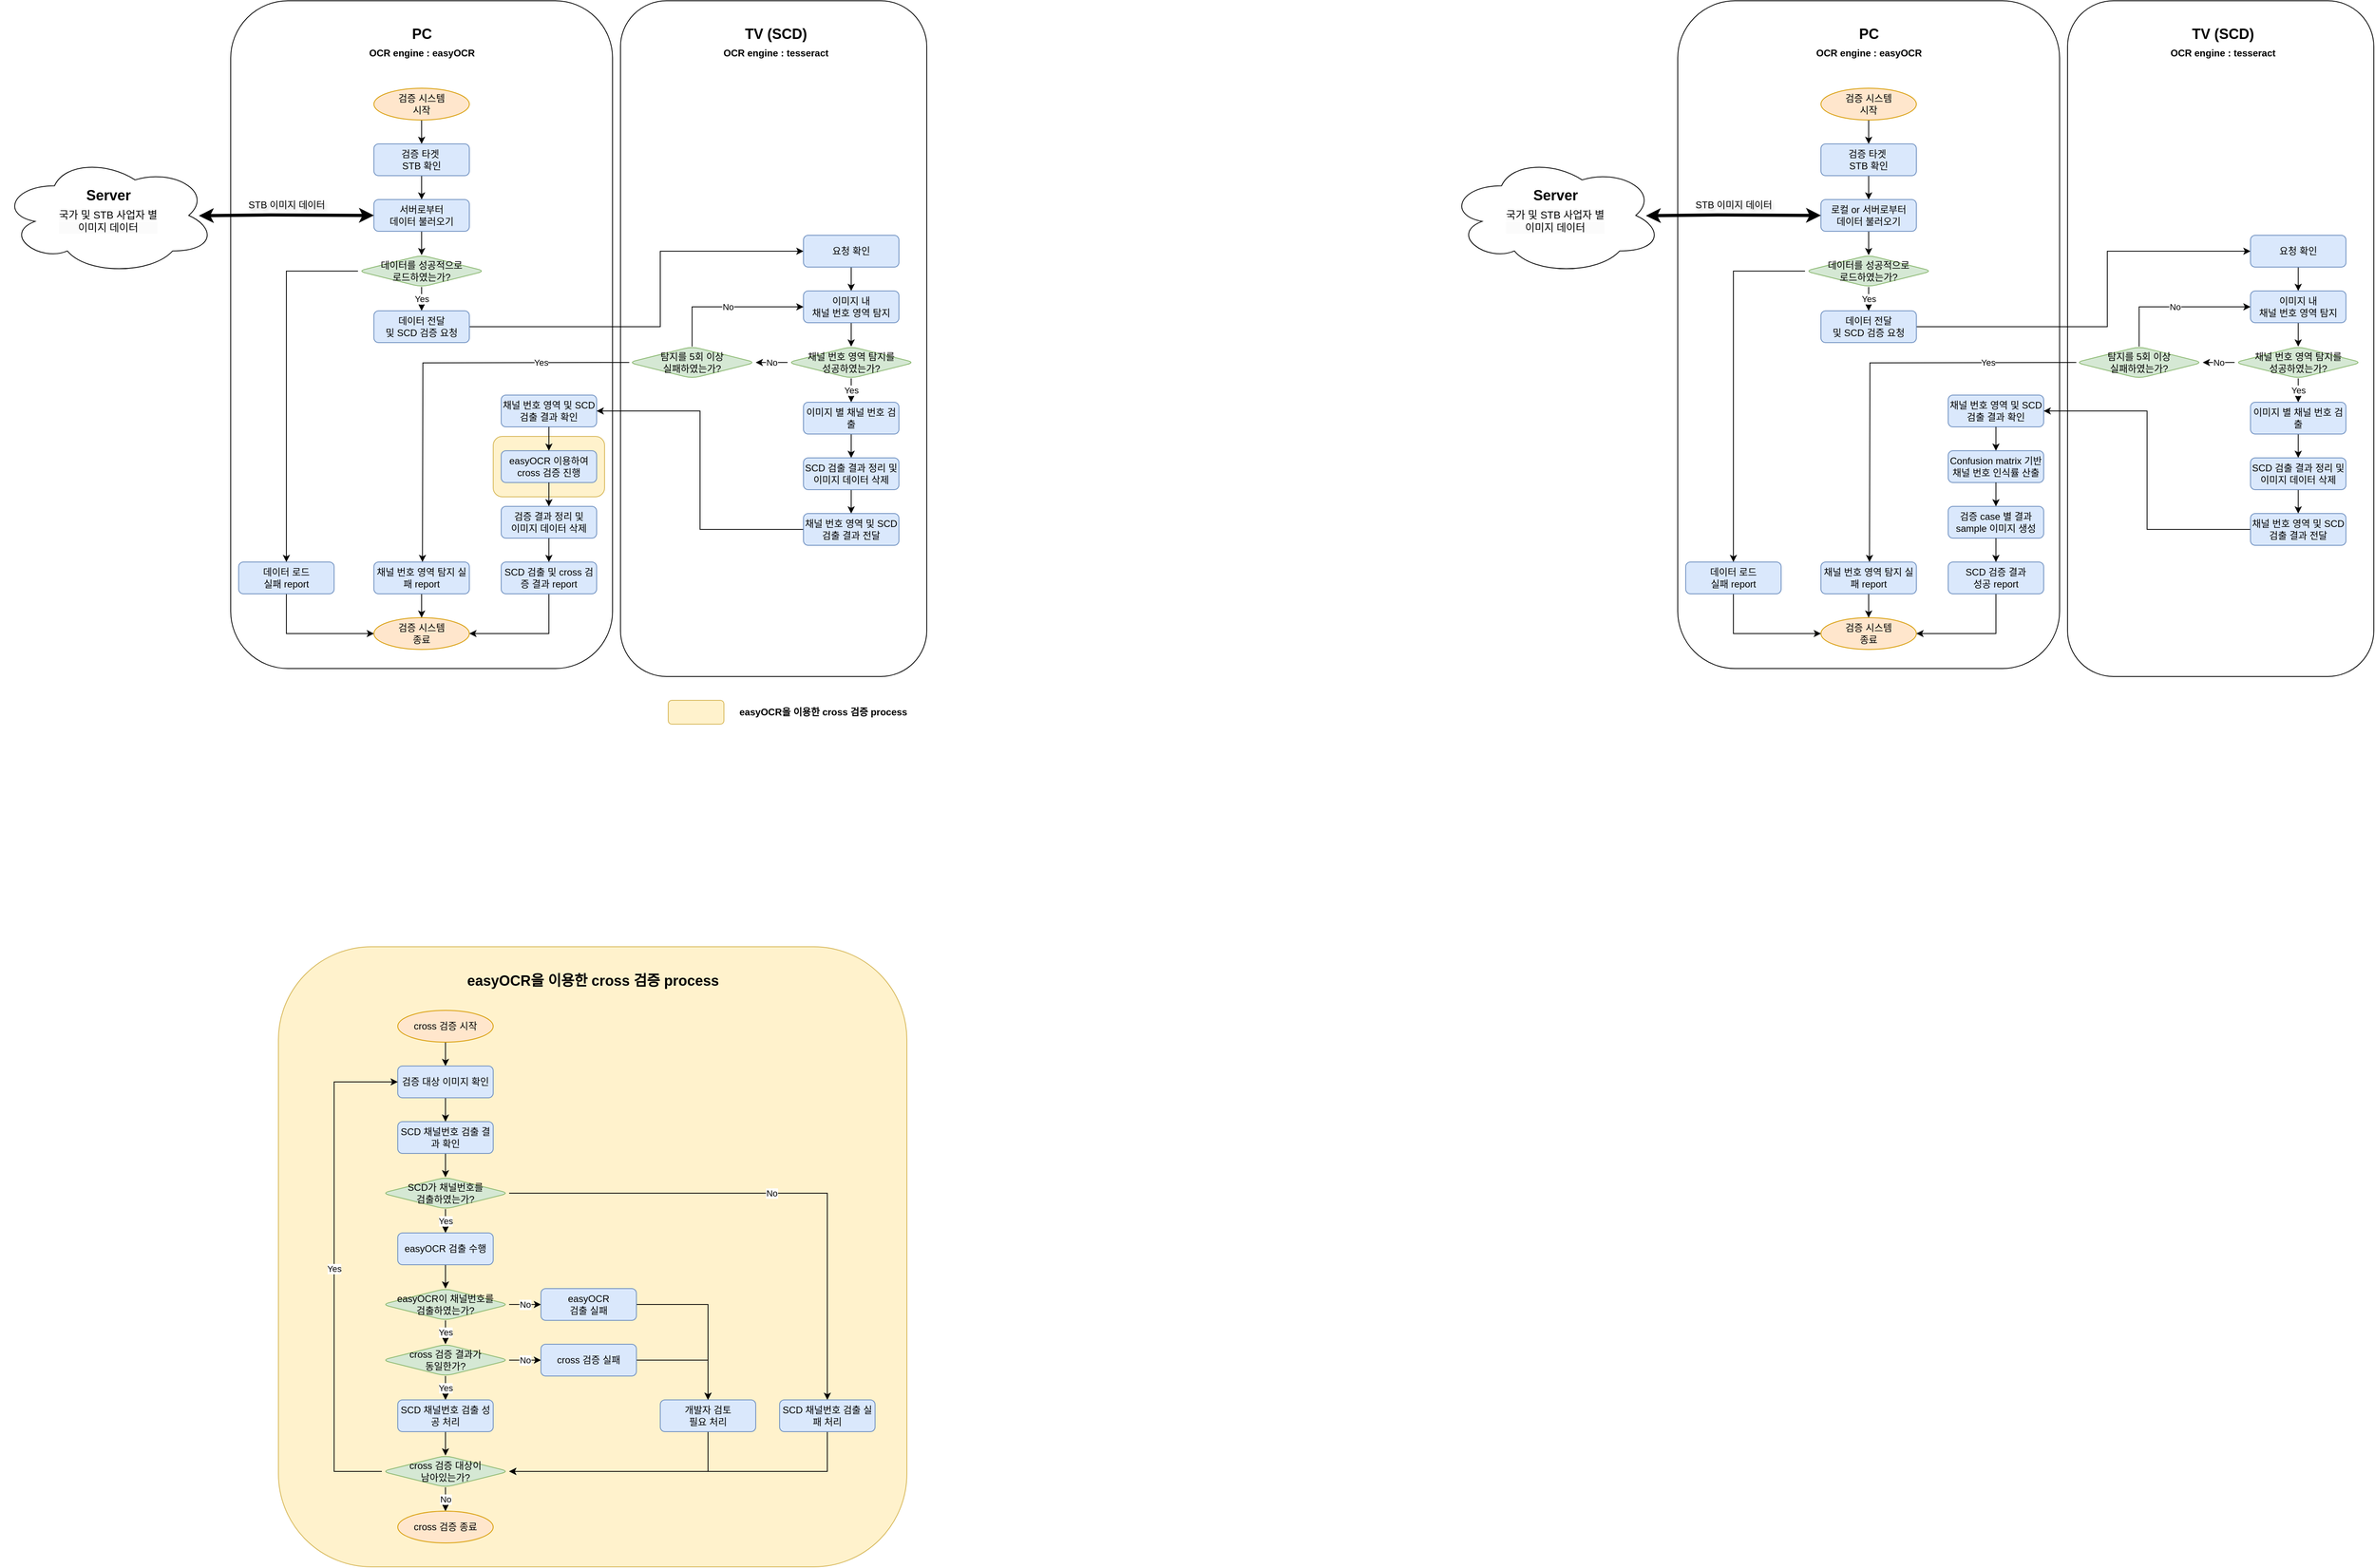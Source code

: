 <mxfile version="26.0.16">
  <diagram name="페이지-1" id="MKNNUns7rGQ7-kp-tXi3">
    <mxGraphModel dx="3270" dy="2131" grid="1" gridSize="10" guides="1" tooltips="1" connect="1" arrows="1" fold="1" page="1" pageScale="1" pageWidth="827" pageHeight="1169" math="0" shadow="0">
      <root>
        <mxCell id="0" />
        <mxCell id="1" parent="0" />
        <mxCell id="AOtO7T6UMFjzjY6C9dqb-53" value="" style="rounded=1;whiteSpace=wrap;html=1;fillColor=#fff2cc;strokeColor=#d6b656;" parent="1" vertex="1">
          <mxGeometry x="1270" y="1240" width="790" height="780" as="geometry" />
        </mxCell>
        <mxCell id="5cVBKe7JZOJeJDa9c_FY-5" value="" style="rounded=1;whiteSpace=wrap;html=1;" parent="1" vertex="1">
          <mxGeometry x="1700" y="50" width="385" height="850" as="geometry" />
        </mxCell>
        <mxCell id="5cVBKe7JZOJeJDa9c_FY-4" value="" style="rounded=1;whiteSpace=wrap;html=1;" parent="1" vertex="1">
          <mxGeometry x="1210" y="50" width="480" height="840" as="geometry" />
        </mxCell>
        <mxCell id="TarDjHIjxNcQHOsYSoX5-1" style="edgeStyle=orthogonalEdgeStyle;rounded=0;orthogonalLoop=1;jettySize=auto;html=1;exitX=0.5;exitY=1;exitDx=0;exitDy=0;entryX=0.5;entryY=0;entryDx=0;entryDy=0;" parent="1" source="TarDjHIjxNcQHOsYSoX5-2" target="TarDjHIjxNcQHOsYSoX5-4" edge="1">
          <mxGeometry relative="1" as="geometry" />
        </mxCell>
        <mxCell id="TarDjHIjxNcQHOsYSoX5-2" value="&lt;div&gt;검증 시스템&lt;/div&gt;&lt;div&gt;시작&lt;/div&gt;" style="ellipse;whiteSpace=wrap;html=1;fillColor=#ffe6cc;strokeColor=#d79b00;" parent="1" vertex="1">
          <mxGeometry x="1390" y="160" width="120" height="40" as="geometry" />
        </mxCell>
        <mxCell id="TarDjHIjxNcQHOsYSoX5-3" style="edgeStyle=orthogonalEdgeStyle;rounded=0;orthogonalLoop=1;jettySize=auto;html=1;exitX=0.5;exitY=1;exitDx=0;exitDy=0;entryX=0.5;entryY=0;entryDx=0;entryDy=0;" parent="1" source="TarDjHIjxNcQHOsYSoX5-4" target="TarDjHIjxNcQHOsYSoX5-6" edge="1">
          <mxGeometry relative="1" as="geometry" />
        </mxCell>
        <mxCell id="TarDjHIjxNcQHOsYSoX5-4" value="검증 타겟&amp;nbsp;&lt;div&gt;STB 확인&lt;/div&gt;" style="rounded=1;whiteSpace=wrap;html=1;fontSize=12;glass=0;strokeWidth=1;shadow=0;fillColor=#dae8fc;strokeColor=#6c8ebf;" parent="1" vertex="1">
          <mxGeometry x="1390" y="230" width="120" height="40" as="geometry" />
        </mxCell>
        <mxCell id="TarDjHIjxNcQHOsYSoX5-5" style="edgeStyle=orthogonalEdgeStyle;rounded=0;orthogonalLoop=1;jettySize=auto;html=1;exitX=0.5;exitY=1;exitDx=0;exitDy=0;entryX=0.5;entryY=0;entryDx=0;entryDy=0;" parent="1" source="TarDjHIjxNcQHOsYSoX5-6" target="TarDjHIjxNcQHOsYSoX5-9" edge="1">
          <mxGeometry relative="1" as="geometry" />
        </mxCell>
        <mxCell id="TarDjHIjxNcQHOsYSoX5-6" value="서버로부터&lt;div&gt;데이터 불러오기&lt;/div&gt;" style="rounded=1;whiteSpace=wrap;html=1;fontSize=12;glass=0;strokeWidth=1;shadow=0;fillColor=#dae8fc;strokeColor=#6c8ebf;" parent="1" vertex="1">
          <mxGeometry x="1390" y="300" width="120" height="40" as="geometry" />
        </mxCell>
        <mxCell id="TarDjHIjxNcQHOsYSoX5-8" value="Yes" style="edgeStyle=orthogonalEdgeStyle;rounded=0;orthogonalLoop=1;jettySize=auto;html=1;exitX=0.5;exitY=1;exitDx=0;exitDy=0;" parent="1" source="TarDjHIjxNcQHOsYSoX5-9" target="TarDjHIjxNcQHOsYSoX5-11" edge="1">
          <mxGeometry relative="1" as="geometry" />
        </mxCell>
        <mxCell id="5cVBKe7JZOJeJDa9c_FY-6" style="edgeStyle=orthogonalEdgeStyle;rounded=0;orthogonalLoop=1;jettySize=auto;html=1;exitX=0;exitY=0.5;exitDx=0;exitDy=0;entryX=0.5;entryY=0;entryDx=0;entryDy=0;" parent="1" source="TarDjHIjxNcQHOsYSoX5-9" target="TarDjHIjxNcQHOsYSoX5-22" edge="1">
          <mxGeometry relative="1" as="geometry" />
        </mxCell>
        <mxCell id="TarDjHIjxNcQHOsYSoX5-9" value="데이터를 성공적으로&lt;div&gt;로드하였는가?&lt;/div&gt;" style="rhombus;whiteSpace=wrap;html=1;rounded=1;fillColor=#d5e8d4;strokeColor=#82b366;" parent="1" vertex="1">
          <mxGeometry x="1370" y="370" width="160" height="40" as="geometry" />
        </mxCell>
        <mxCell id="TarDjHIjxNcQHOsYSoX5-10" style="edgeStyle=orthogonalEdgeStyle;rounded=0;orthogonalLoop=1;jettySize=auto;html=1;exitX=1;exitY=0.5;exitDx=0;exitDy=0;entryX=0;entryY=0.5;entryDx=0;entryDy=0;" parent="1" source="TarDjHIjxNcQHOsYSoX5-11" target="TarDjHIjxNcQHOsYSoX5-13" edge="1">
          <mxGeometry relative="1" as="geometry">
            <Array as="points">
              <mxPoint x="1750" y="460" />
              <mxPoint x="1750" y="365" />
            </Array>
          </mxGeometry>
        </mxCell>
        <mxCell id="TarDjHIjxNcQHOsYSoX5-11" value="&lt;div&gt;데이터 전달&lt;/div&gt;&lt;div&gt;및&amp;nbsp;&lt;span style=&quot;background-color: transparent; color: light-dark(rgb(0, 0, 0), rgb(255, 255, 255));&quot;&gt;SCD 검증 요청&lt;/span&gt;&lt;/div&gt;" style="rounded=1;whiteSpace=wrap;html=1;fontSize=12;glass=0;strokeWidth=1;shadow=0;fillColor=#dae8fc;strokeColor=#6c8ebf;" parent="1" vertex="1">
          <mxGeometry x="1390" y="440" width="120" height="40" as="geometry" />
        </mxCell>
        <mxCell id="TarDjHIjxNcQHOsYSoX5-12" style="edgeStyle=orthogonalEdgeStyle;rounded=0;orthogonalLoop=1;jettySize=auto;html=1;exitX=0.5;exitY=1;exitDx=0;exitDy=0;" parent="1" source="TarDjHIjxNcQHOsYSoX5-13" target="TarDjHIjxNcQHOsYSoX5-15" edge="1">
          <mxGeometry relative="1" as="geometry" />
        </mxCell>
        <mxCell id="TarDjHIjxNcQHOsYSoX5-13" value="요청 확인" style="rounded=1;whiteSpace=wrap;html=1;fontSize=12;glass=0;strokeWidth=1;shadow=0;fillColor=#dae8fc;strokeColor=#6c8ebf;" parent="1" vertex="1">
          <mxGeometry x="1930" y="345" width="120" height="40" as="geometry" />
        </mxCell>
        <mxCell id="TarDjHIjxNcQHOsYSoX5-14" style="edgeStyle=orthogonalEdgeStyle;rounded=0;orthogonalLoop=1;jettySize=auto;html=1;exitX=0.5;exitY=1;exitDx=0;exitDy=0;" parent="1" source="TarDjHIjxNcQHOsYSoX5-15" target="TarDjHIjxNcQHOsYSoX5-19" edge="1">
          <mxGeometry relative="1" as="geometry" />
        </mxCell>
        <mxCell id="TarDjHIjxNcQHOsYSoX5-15" value="&lt;div&gt;이미지 내&lt;/div&gt;채널 번호 영역 탐지" style="rounded=1;whiteSpace=wrap;html=1;fontSize=12;glass=0;strokeWidth=1;shadow=0;fillColor=#dae8fc;strokeColor=#6c8ebf;" parent="1" vertex="1">
          <mxGeometry x="1930" y="415" width="120" height="40" as="geometry" />
        </mxCell>
        <mxCell id="TarDjHIjxNcQHOsYSoX5-16" value="&lt;font style=&quot;color: rgb(0, 0, 0);&quot;&gt;STB 이미지 데이터&lt;/font&gt;" style="text;html=1;align=center;verticalAlign=middle;resizable=0;points=[];autosize=1;strokeColor=none;fillColor=none;textShadow=1;fontColor=#3333FF;" parent="1" vertex="1">
          <mxGeometry x="1215" y="292" width="130" height="30" as="geometry" />
        </mxCell>
        <mxCell id="TarDjHIjxNcQHOsYSoX5-17" value="Yes" style="edgeStyle=orthogonalEdgeStyle;rounded=0;orthogonalLoop=1;jettySize=auto;html=1;exitX=0.5;exitY=1;exitDx=0;exitDy=0;" parent="1" source="TarDjHIjxNcQHOsYSoX5-19" target="TarDjHIjxNcQHOsYSoX5-28" edge="1">
          <mxGeometry relative="1" as="geometry" />
        </mxCell>
        <mxCell id="TarDjHIjxNcQHOsYSoX5-18" value="No" style="edgeStyle=orthogonalEdgeStyle;rounded=0;orthogonalLoop=1;jettySize=auto;html=1;exitX=0;exitY=0.5;exitDx=0;exitDy=0;entryX=1;entryY=0.5;entryDx=0;entryDy=0;" parent="1" source="TarDjHIjxNcQHOsYSoX5-19" target="TarDjHIjxNcQHOsYSoX5-26" edge="1">
          <mxGeometry relative="1" as="geometry" />
        </mxCell>
        <mxCell id="TarDjHIjxNcQHOsYSoX5-19" value="채널 번호 영역 탐지를&lt;div&gt;성공하였는가?&lt;/div&gt;" style="rhombus;whiteSpace=wrap;html=1;rounded=1;fillColor=#d5e8d4;strokeColor=#82b366;" parent="1" vertex="1">
          <mxGeometry x="1910" y="485" width="160" height="40" as="geometry" />
        </mxCell>
        <mxCell id="TarDjHIjxNcQHOsYSoX5-20" value="&lt;div&gt;검증 시스템&lt;/div&gt;&lt;div&gt;종료&lt;/div&gt;" style="ellipse;whiteSpace=wrap;html=1;fillColor=#ffe6cc;strokeColor=#d79b00;" parent="1" vertex="1">
          <mxGeometry x="1390" y="826" width="120" height="40" as="geometry" />
        </mxCell>
        <mxCell id="TarDjHIjxNcQHOsYSoX5-21" style="edgeStyle=orthogonalEdgeStyle;rounded=0;orthogonalLoop=1;jettySize=auto;html=1;exitX=0.5;exitY=1;exitDx=0;exitDy=0;entryX=0;entryY=0.5;entryDx=0;entryDy=0;" parent="1" source="TarDjHIjxNcQHOsYSoX5-22" target="TarDjHIjxNcQHOsYSoX5-20" edge="1">
          <mxGeometry relative="1" as="geometry" />
        </mxCell>
        <mxCell id="TarDjHIjxNcQHOsYSoX5-22" value="데이터 로드&lt;div&gt;실패 report&lt;/div&gt;" style="rounded=1;whiteSpace=wrap;html=1;fontSize=12;glass=0;strokeWidth=1;shadow=0;fillColor=#dae8fc;strokeColor=#6c8ebf;" parent="1" vertex="1">
          <mxGeometry x="1220" y="756" width="120" height="40" as="geometry" />
        </mxCell>
        <mxCell id="TarDjHIjxNcQHOsYSoX5-24" value="TV (&lt;span style=&quot;background-color: transparent; color: light-dark(rgb(0, 0, 0), rgb(255, 255, 255));&quot;&gt;SCD)&lt;/span&gt;&lt;div&gt;&lt;div&gt;&lt;font style=&quot;font-size: 12px;&quot;&gt;OCR engine : tesseract&lt;/font&gt;&lt;/div&gt;&lt;/div&gt;" style="text;html=1;align=center;verticalAlign=middle;resizable=0;points=[];autosize=1;strokeColor=none;fillColor=none;fontSize=18;fontStyle=1" parent="1" vertex="1">
          <mxGeometry x="1820" y="73" width="150" height="60" as="geometry" />
        </mxCell>
        <mxCell id="TarDjHIjxNcQHOsYSoX5-25" value="Yes" style="edgeStyle=orthogonalEdgeStyle;rounded=0;orthogonalLoop=1;jettySize=auto;html=1;exitX=0;exitY=0.5;exitDx=0;exitDy=0;" parent="1" edge="1">
          <mxGeometry x="-0.565" relative="1" as="geometry">
            <mxPoint x="1711" y="505" as="sourcePoint" />
            <mxPoint x="1451.053" y="756.0" as="targetPoint" />
            <mxPoint as="offset" />
          </mxGeometry>
        </mxCell>
        <mxCell id="5cVBKe7JZOJeJDa9c_FY-1" value="No" style="edgeStyle=orthogonalEdgeStyle;rounded=0;orthogonalLoop=1;jettySize=auto;html=1;exitX=0.5;exitY=0;exitDx=0;exitDy=0;entryX=0;entryY=0.5;entryDx=0;entryDy=0;" parent="1" source="TarDjHIjxNcQHOsYSoX5-26" target="TarDjHIjxNcQHOsYSoX5-15" edge="1">
          <mxGeometry relative="1" as="geometry" />
        </mxCell>
        <mxCell id="TarDjHIjxNcQHOsYSoX5-26" value="탐지를 5회 이상&lt;div&gt;실패하였는가?&lt;/div&gt;" style="rhombus;whiteSpace=wrap;html=1;rounded=1;fillColor=#d5e8d4;strokeColor=#82b366;" parent="1" vertex="1">
          <mxGeometry x="1710" y="485" width="160" height="40" as="geometry" />
        </mxCell>
        <mxCell id="TarDjHIjxNcQHOsYSoX5-27" style="edgeStyle=orthogonalEdgeStyle;rounded=0;orthogonalLoop=1;jettySize=auto;html=1;exitX=0.5;exitY=1;exitDx=0;exitDy=0;entryX=0.5;entryY=0;entryDx=0;entryDy=0;" parent="1" source="TarDjHIjxNcQHOsYSoX5-28" target="TarDjHIjxNcQHOsYSoX5-32" edge="1">
          <mxGeometry relative="1" as="geometry" />
        </mxCell>
        <mxCell id="TarDjHIjxNcQHOsYSoX5-28" value="이미지 별 채널 번호 검출" style="rounded=1;whiteSpace=wrap;html=1;fontSize=12;glass=0;strokeWidth=1;shadow=0;fillColor=#dae8fc;strokeColor=#6c8ebf;" parent="1" vertex="1">
          <mxGeometry x="1930" y="555" width="120" height="40" as="geometry" />
        </mxCell>
        <mxCell id="TarDjHIjxNcQHOsYSoX5-29" style="edgeStyle=orthogonalEdgeStyle;rounded=0;orthogonalLoop=1;jettySize=auto;html=1;exitX=0.5;exitY=1;exitDx=0;exitDy=0;" parent="1" source="TarDjHIjxNcQHOsYSoX5-30" target="TarDjHIjxNcQHOsYSoX5-20" edge="1">
          <mxGeometry relative="1" as="geometry" />
        </mxCell>
        <mxCell id="TarDjHIjxNcQHOsYSoX5-30" value="채널 번호 영역 탐지 실패 report" style="rounded=1;whiteSpace=wrap;html=1;fontSize=12;glass=0;strokeWidth=1;shadow=0;fillColor=#dae8fc;strokeColor=#6c8ebf;" parent="1" vertex="1">
          <mxGeometry x="1390" y="756" width="120" height="40" as="geometry" />
        </mxCell>
        <mxCell id="TarDjHIjxNcQHOsYSoX5-31" style="edgeStyle=orthogonalEdgeStyle;rounded=0;orthogonalLoop=1;jettySize=auto;html=1;exitX=0.5;exitY=1;exitDx=0;exitDy=0;" parent="1" source="TarDjHIjxNcQHOsYSoX5-32" target="TarDjHIjxNcQHOsYSoX5-40" edge="1">
          <mxGeometry relative="1" as="geometry" />
        </mxCell>
        <mxCell id="TarDjHIjxNcQHOsYSoX5-32" value="SCD 검출 결과 정리 및 이미지 데이터 삭제" style="rounded=1;whiteSpace=wrap;html=1;fontSize=12;glass=0;strokeWidth=1;shadow=0;fillColor=#dae8fc;strokeColor=#6c8ebf;" parent="1" vertex="1">
          <mxGeometry x="1930" y="625" width="120" height="40" as="geometry" />
        </mxCell>
        <mxCell id="TarDjHIjxNcQHOsYSoX5-34" value="채널 번호 영역 및 SCD 검출 결과 확인" style="rounded=1;whiteSpace=wrap;html=1;fontSize=12;glass=0;strokeWidth=1;shadow=0;fillColor=#dae8fc;strokeColor=#6c8ebf;" parent="1" vertex="1">
          <mxGeometry x="1550" y="546" width="120" height="40" as="geometry" />
        </mxCell>
        <mxCell id="TarDjHIjxNcQHOsYSoX5-37" style="edgeStyle=orthogonalEdgeStyle;rounded=0;orthogonalLoop=1;jettySize=auto;html=1;exitX=0.5;exitY=1;exitDx=0;exitDy=0;entryX=1;entryY=0.5;entryDx=0;entryDy=0;" parent="1" source="TarDjHIjxNcQHOsYSoX5-38" target="TarDjHIjxNcQHOsYSoX5-20" edge="1">
          <mxGeometry relative="1" as="geometry" />
        </mxCell>
        <mxCell id="TarDjHIjxNcQHOsYSoX5-38" value="SCD 검출 및&amp;nbsp;&lt;span style=&quot;background-color: transparent; color: light-dark(rgb(0, 0, 0), rgb(255, 255, 255));&quot;&gt;cross 검증 결과 report&lt;/span&gt;" style="rounded=1;whiteSpace=wrap;html=1;fontSize=12;glass=0;strokeWidth=1;shadow=0;fillColor=#dae8fc;strokeColor=#6c8ebf;" parent="1" vertex="1">
          <mxGeometry x="1550" y="756" width="120" height="40" as="geometry" />
        </mxCell>
        <mxCell id="5cVBKe7JZOJeJDa9c_FY-7" style="edgeStyle=orthogonalEdgeStyle;rounded=0;orthogonalLoop=1;jettySize=auto;html=1;exitX=0;exitY=0.5;exitDx=0;exitDy=0;entryX=1;entryY=0.5;entryDx=0;entryDy=0;" parent="1" source="TarDjHIjxNcQHOsYSoX5-40" target="TarDjHIjxNcQHOsYSoX5-34" edge="1">
          <mxGeometry relative="1" as="geometry" />
        </mxCell>
        <mxCell id="TarDjHIjxNcQHOsYSoX5-40" value="채널 번호 영역 및 SCD 검출 결과 전달" style="rounded=1;whiteSpace=wrap;html=1;fontSize=12;glass=0;strokeWidth=1;shadow=0;fillColor=#dae8fc;strokeColor=#6c8ebf;" parent="1" vertex="1">
          <mxGeometry x="1930" y="695" width="120" height="40" as="geometry" />
        </mxCell>
        <mxCell id="TarDjHIjxNcQHOsYSoX5-43" value="PC&lt;div&gt;&lt;div&gt;&lt;font style=&quot;font-size: 12px;&quot;&gt;OCR engine : easyOCR&lt;/font&gt;&lt;/div&gt;&lt;/div&gt;" style="text;html=1;align=center;verticalAlign=middle;resizable=0;points=[];autosize=1;strokeColor=none;fillColor=none;fontSize=18;fontStyle=1" parent="1" vertex="1">
          <mxGeometry x="1375" y="73" width="150" height="60" as="geometry" />
        </mxCell>
        <mxCell id="5cVBKe7JZOJeJDa9c_FY-14" value="" style="endArrow=classic;startArrow=classic;html=1;rounded=0;fontStyle=1;fontSize=15;strokeWidth=4;entryX=0;entryY=0.5;entryDx=0;entryDy=0;" parent="1" target="TarDjHIjxNcQHOsYSoX5-6" edge="1">
          <mxGeometry width="50" height="50" relative="1" as="geometry">
            <mxPoint x="1170" y="320.38" as="sourcePoint" />
            <mxPoint x="1350" y="320.38" as="targetPoint" />
            <Array as="points">
              <mxPoint x="1260" y="319.38" />
            </Array>
          </mxGeometry>
        </mxCell>
        <mxCell id="AOtO7T6UMFjzjY6C9dqb-34" style="edgeStyle=orthogonalEdgeStyle;rounded=0;orthogonalLoop=1;jettySize=auto;html=1;exitX=0.5;exitY=1;exitDx=0;exitDy=0;entryX=0.5;entryY=0;entryDx=0;entryDy=0;" parent="1" source="AOtO7T6UMFjzjY6C9dqb-7" target="AOtO7T6UMFjzjY6C9dqb-8" edge="1">
          <mxGeometry relative="1" as="geometry" />
        </mxCell>
        <mxCell id="AOtO7T6UMFjzjY6C9dqb-7" value="SCD 채널번호 검출 결과 확인" style="rounded=1;whiteSpace=wrap;html=1;fontSize=12;glass=0;strokeWidth=1;shadow=0;fillColor=#dae8fc;strokeColor=#6c8ebf;" parent="1" vertex="1">
          <mxGeometry x="1420" y="1460" width="120" height="40" as="geometry" />
        </mxCell>
        <mxCell id="AOtO7T6UMFjzjY6C9dqb-12" value="Yes" style="edgeStyle=orthogonalEdgeStyle;rounded=0;orthogonalLoop=1;jettySize=auto;html=1;exitX=0.5;exitY=1;exitDx=0;exitDy=0;entryX=0.5;entryY=0;entryDx=0;entryDy=0;" parent="1" source="AOtO7T6UMFjzjY6C9dqb-8" target="AOtO7T6UMFjzjY6C9dqb-9" edge="1">
          <mxGeometry relative="1" as="geometry" />
        </mxCell>
        <mxCell id="AOtO7T6UMFjzjY6C9dqb-14" value="No" style="edgeStyle=orthogonalEdgeStyle;rounded=0;orthogonalLoop=1;jettySize=auto;html=1;exitX=1;exitY=0.5;exitDx=0;exitDy=0;entryX=0.5;entryY=0;entryDx=0;entryDy=0;" parent="1" source="AOtO7T6UMFjzjY6C9dqb-8" target="AOtO7T6UMFjzjY6C9dqb-41" edge="1">
          <mxGeometry relative="1" as="geometry">
            <mxPoint x="1600" y="1550" as="targetPoint" />
          </mxGeometry>
        </mxCell>
        <mxCell id="AOtO7T6UMFjzjY6C9dqb-8" value="SCD가 채널번호를&lt;div&gt;검출하였는가?&lt;/div&gt;" style="rhombus;whiteSpace=wrap;html=1;rounded=1;fillColor=#d5e8d4;strokeColor=#82b366;" parent="1" vertex="1">
          <mxGeometry x="1400" y="1530" width="160" height="40" as="geometry" />
        </mxCell>
        <mxCell id="AOtO7T6UMFjzjY6C9dqb-22" style="edgeStyle=orthogonalEdgeStyle;rounded=0;orthogonalLoop=1;jettySize=auto;html=1;exitX=0.5;exitY=1;exitDx=0;exitDy=0;" parent="1" source="AOtO7T6UMFjzjY6C9dqb-9" target="AOtO7T6UMFjzjY6C9dqb-10" edge="1">
          <mxGeometry relative="1" as="geometry" />
        </mxCell>
        <mxCell id="AOtO7T6UMFjzjY6C9dqb-9" value="&lt;div&gt;&lt;span style=&quot;background-color: transparent; color: light-dark(rgb(0, 0, 0), rgb(255, 255, 255));&quot;&gt;easyOCR 검출 수행&lt;/span&gt;&lt;/div&gt;" style="rounded=1;whiteSpace=wrap;html=1;fontSize=12;glass=0;strokeWidth=1;shadow=0;fillColor=#dae8fc;strokeColor=#6c8ebf;" parent="1" vertex="1">
          <mxGeometry x="1420" y="1600" width="120" height="40" as="geometry" />
        </mxCell>
        <mxCell id="AOtO7T6UMFjzjY6C9dqb-26" value="Yes" style="edgeStyle=orthogonalEdgeStyle;rounded=0;orthogonalLoop=1;jettySize=auto;html=1;exitX=0.5;exitY=1;exitDx=0;exitDy=0;entryX=0.5;entryY=0;entryDx=0;entryDy=0;" parent="1" source="AOtO7T6UMFjzjY6C9dqb-10" target="AOtO7T6UMFjzjY6C9dqb-23" edge="1">
          <mxGeometry relative="1" as="geometry" />
        </mxCell>
        <mxCell id="AOtO7T6UMFjzjY6C9dqb-44" value="No" style="edgeStyle=orthogonalEdgeStyle;rounded=0;orthogonalLoop=1;jettySize=auto;html=1;exitX=1;exitY=0.5;exitDx=0;exitDy=0;" parent="1" source="AOtO7T6UMFjzjY6C9dqb-10" target="AOtO7T6UMFjzjY6C9dqb-40" edge="1">
          <mxGeometry relative="1" as="geometry" />
        </mxCell>
        <mxCell id="AOtO7T6UMFjzjY6C9dqb-10" value="easyOCR이 채널번호를&lt;div&gt;검출하였는가?&lt;/div&gt;" style="rhombus;whiteSpace=wrap;html=1;rounded=1;fillColor=#d5e8d4;strokeColor=#82b366;" parent="1" vertex="1">
          <mxGeometry x="1400" y="1670" width="160" height="40" as="geometry" />
        </mxCell>
        <mxCell id="AOtO7T6UMFjzjY6C9dqb-32" style="edgeStyle=orthogonalEdgeStyle;rounded=0;orthogonalLoop=1;jettySize=auto;html=1;exitX=0.5;exitY=1;exitDx=0;exitDy=0;" parent="1" source="AOtO7T6UMFjzjY6C9dqb-16" target="AOtO7T6UMFjzjY6C9dqb-20" edge="1">
          <mxGeometry relative="1" as="geometry" />
        </mxCell>
        <mxCell id="AOtO7T6UMFjzjY6C9dqb-16" value="cross 검증 시작" style="ellipse;whiteSpace=wrap;html=1;fillColor=#ffe6cc;strokeColor=#d79b00;" parent="1" vertex="1">
          <mxGeometry x="1420" y="1320" width="120" height="40" as="geometry" />
        </mxCell>
        <mxCell id="AOtO7T6UMFjzjY6C9dqb-33" style="edgeStyle=orthogonalEdgeStyle;rounded=0;orthogonalLoop=1;jettySize=auto;html=1;exitX=0.5;exitY=1;exitDx=0;exitDy=0;" parent="1" source="AOtO7T6UMFjzjY6C9dqb-20" target="AOtO7T6UMFjzjY6C9dqb-7" edge="1">
          <mxGeometry relative="1" as="geometry" />
        </mxCell>
        <mxCell id="AOtO7T6UMFjzjY6C9dqb-20" value="검증 대상 이미지 확인" style="rounded=1;whiteSpace=wrap;html=1;fontSize=12;glass=0;strokeWidth=1;shadow=0;fillColor=#dae8fc;strokeColor=#6c8ebf;" parent="1" vertex="1">
          <mxGeometry x="1420" y="1390" width="120" height="40" as="geometry" />
        </mxCell>
        <mxCell id="AOtO7T6UMFjzjY6C9dqb-27" value="Yes" style="edgeStyle=orthogonalEdgeStyle;rounded=0;orthogonalLoop=1;jettySize=auto;html=1;exitX=0.5;exitY=1;exitDx=0;exitDy=0;entryX=0.5;entryY=0;entryDx=0;entryDy=0;" parent="1" source="AOtO7T6UMFjzjY6C9dqb-23" target="AOtO7T6UMFjzjY6C9dqb-24" edge="1">
          <mxGeometry relative="1" as="geometry" />
        </mxCell>
        <mxCell id="AOtO7T6UMFjzjY6C9dqb-45" value="No" style="edgeStyle=orthogonalEdgeStyle;rounded=0;orthogonalLoop=1;jettySize=auto;html=1;exitX=1;exitY=0.5;exitDx=0;exitDy=0;" parent="1" source="AOtO7T6UMFjzjY6C9dqb-23" target="AOtO7T6UMFjzjY6C9dqb-42" edge="1">
          <mxGeometry relative="1" as="geometry" />
        </mxCell>
        <mxCell id="AOtO7T6UMFjzjY6C9dqb-23" value="cross 검증 결과가&lt;div&gt;동일한가?&lt;/div&gt;" style="rhombus;whiteSpace=wrap;html=1;rounded=1;fillColor=#d5e8d4;strokeColor=#82b366;" parent="1" vertex="1">
          <mxGeometry x="1400" y="1740" width="160" height="40" as="geometry" />
        </mxCell>
        <mxCell id="AOtO7T6UMFjzjY6C9dqb-28" style="edgeStyle=orthogonalEdgeStyle;rounded=0;orthogonalLoop=1;jettySize=auto;html=1;exitX=0.5;exitY=1;exitDx=0;exitDy=0;entryX=0.5;entryY=0;entryDx=0;entryDy=0;" parent="1" source="AOtO7T6UMFjzjY6C9dqb-24" target="AOtO7T6UMFjzjY6C9dqb-25" edge="1">
          <mxGeometry relative="1" as="geometry" />
        </mxCell>
        <mxCell id="AOtO7T6UMFjzjY6C9dqb-24" value="SCD 채널번호 검출 성공 처리" style="rounded=1;whiteSpace=wrap;html=1;fontSize=12;glass=0;strokeWidth=1;shadow=0;fillColor=#dae8fc;strokeColor=#6c8ebf;" parent="1" vertex="1">
          <mxGeometry x="1420" y="1810" width="120" height="40" as="geometry" />
        </mxCell>
        <mxCell id="AOtO7T6UMFjzjY6C9dqb-36" value="No" style="edgeStyle=orthogonalEdgeStyle;rounded=0;orthogonalLoop=1;jettySize=auto;html=1;exitX=0.5;exitY=1;exitDx=0;exitDy=0;entryX=0.5;entryY=0;entryDx=0;entryDy=0;" parent="1" source="AOtO7T6UMFjzjY6C9dqb-25" target="AOtO7T6UMFjzjY6C9dqb-35" edge="1">
          <mxGeometry relative="1" as="geometry" />
        </mxCell>
        <mxCell id="AOtO7T6UMFjzjY6C9dqb-38" value="Yes" style="edgeStyle=orthogonalEdgeStyle;rounded=0;orthogonalLoop=1;jettySize=auto;html=1;exitX=0;exitY=0.5;exitDx=0;exitDy=0;entryX=0;entryY=0.5;entryDx=0;entryDy=0;" parent="1" source="AOtO7T6UMFjzjY6C9dqb-25" target="AOtO7T6UMFjzjY6C9dqb-20" edge="1">
          <mxGeometry relative="1" as="geometry">
            <mxPoint x="1330" y="1500" as="targetPoint" />
            <Array as="points">
              <mxPoint x="1340" y="1900" />
              <mxPoint x="1340" y="1410" />
            </Array>
          </mxGeometry>
        </mxCell>
        <mxCell id="AOtO7T6UMFjzjY6C9dqb-25" value="cross 검증 대상이&lt;div&gt;남아있는가?&lt;/div&gt;" style="rhombus;whiteSpace=wrap;html=1;rounded=1;fillColor=#d5e8d4;strokeColor=#82b366;" parent="1" vertex="1">
          <mxGeometry x="1400" y="1880" width="160" height="40" as="geometry" />
        </mxCell>
        <mxCell id="AOtO7T6UMFjzjY6C9dqb-35" value="cross 검증 종료" style="ellipse;whiteSpace=wrap;html=1;fillColor=#ffe6cc;strokeColor=#d79b00;" parent="1" vertex="1">
          <mxGeometry x="1420" y="1950" width="120" height="40" as="geometry" />
        </mxCell>
        <mxCell id="AOtO7T6UMFjzjY6C9dqb-47" style="edgeStyle=orthogonalEdgeStyle;rounded=0;orthogonalLoop=1;jettySize=auto;html=1;exitX=1;exitY=0.5;exitDx=0;exitDy=0;" parent="1" source="AOtO7T6UMFjzjY6C9dqb-40" target="AOtO7T6UMFjzjY6C9dqb-46" edge="1">
          <mxGeometry relative="1" as="geometry" />
        </mxCell>
        <mxCell id="AOtO7T6UMFjzjY6C9dqb-40" value="easyOCR&lt;div&gt;검출&amp;nbsp;&lt;span style=&quot;background-color: transparent; color: light-dark(rgb(0, 0, 0), rgb(255, 255, 255));&quot;&gt;실패&lt;/span&gt;&lt;/div&gt;" style="rounded=1;whiteSpace=wrap;html=1;fontSize=12;glass=0;strokeWidth=1;shadow=0;fillColor=#dae8fc;strokeColor=#6c8ebf;" parent="1" vertex="1">
          <mxGeometry x="1600" y="1670" width="120" height="40" as="geometry" />
        </mxCell>
        <mxCell id="AOtO7T6UMFjzjY6C9dqb-43" style="edgeStyle=orthogonalEdgeStyle;rounded=0;orthogonalLoop=1;jettySize=auto;html=1;exitX=0.5;exitY=1;exitDx=0;exitDy=0;entryX=1;entryY=0.5;entryDx=0;entryDy=0;" parent="1" source="AOtO7T6UMFjzjY6C9dqb-41" target="AOtO7T6UMFjzjY6C9dqb-25" edge="1">
          <mxGeometry relative="1" as="geometry" />
        </mxCell>
        <mxCell id="AOtO7T6UMFjzjY6C9dqb-41" value="SCD 채널번호 검출 실패 처리" style="rounded=1;whiteSpace=wrap;html=1;fontSize=12;glass=0;strokeWidth=1;shadow=0;fillColor=#dae8fc;strokeColor=#6c8ebf;" parent="1" vertex="1">
          <mxGeometry x="1900" y="1810" width="120" height="40" as="geometry" />
        </mxCell>
        <mxCell id="AOtO7T6UMFjzjY6C9dqb-48" style="edgeStyle=orthogonalEdgeStyle;rounded=0;orthogonalLoop=1;jettySize=auto;html=1;exitX=1;exitY=0.5;exitDx=0;exitDy=0;entryX=0.5;entryY=0;entryDx=0;entryDy=0;" parent="1" source="AOtO7T6UMFjzjY6C9dqb-42" target="AOtO7T6UMFjzjY6C9dqb-46" edge="1">
          <mxGeometry relative="1" as="geometry" />
        </mxCell>
        <mxCell id="AOtO7T6UMFjzjY6C9dqb-42" value="cross 검증&amp;nbsp;&lt;span style=&quot;background-color: transparent; color: light-dark(rgb(0, 0, 0), rgb(255, 255, 255));&quot;&gt;실패&lt;/span&gt;" style="rounded=1;whiteSpace=wrap;html=1;fontSize=12;glass=0;strokeWidth=1;shadow=0;fillColor=#dae8fc;strokeColor=#6c8ebf;" parent="1" vertex="1">
          <mxGeometry x="1600" y="1740" width="120" height="40" as="geometry" />
        </mxCell>
        <mxCell id="AOtO7T6UMFjzjY6C9dqb-49" style="edgeStyle=orthogonalEdgeStyle;rounded=0;orthogonalLoop=1;jettySize=auto;html=1;exitX=0.5;exitY=1;exitDx=0;exitDy=0;entryX=1;entryY=0.5;entryDx=0;entryDy=0;" parent="1" source="AOtO7T6UMFjzjY6C9dqb-46" target="AOtO7T6UMFjzjY6C9dqb-25" edge="1">
          <mxGeometry relative="1" as="geometry" />
        </mxCell>
        <mxCell id="AOtO7T6UMFjzjY6C9dqb-52" value="" style="rounded=1;whiteSpace=wrap;html=1;fillColor=#fff2cc;strokeColor=#d6b656;" parent="1" vertex="1">
          <mxGeometry x="1540" y="598" width="140" height="76" as="geometry" />
        </mxCell>
        <mxCell id="AOtO7T6UMFjzjY6C9dqb-46" value="개발자 검토&lt;div&gt;필요 처리&lt;/div&gt;" style="rounded=1;whiteSpace=wrap;html=1;fontSize=12;glass=0;strokeWidth=1;shadow=0;fillColor=#dae8fc;strokeColor=#6c8ebf;" parent="1" vertex="1">
          <mxGeometry x="1750" y="1810" width="120" height="40" as="geometry" />
        </mxCell>
        <mxCell id="AOtO7T6UMFjzjY6C9dqb-50" value="&lt;br&gt;&lt;font style=&quot;forced-color-adjust: none; color: rgb(0, 0, 0); font-family: Helvetica; font-size: 13px; font-style: normal; font-variant-ligatures: normal; font-variant-caps: normal; letter-spacing: normal; orphans: 2; text-indent: 0px; text-transform: none; widows: 2; word-spacing: 0px; -webkit-text-stroke-width: 0px; white-space: normal; background-color: rgb(251, 251, 251); text-decoration-thickness: initial; text-decoration-style: initial; text-decoration-color: initial;&quot;&gt;국가 및 STB 사업자 별&lt;/font&gt;&lt;div style=&quot;forced-color-adjust: none; color: rgb(0, 0, 0); font-family: Helvetica; font-size: 13px; font-style: normal; font-variant-ligatures: normal; font-variant-caps: normal; letter-spacing: normal; orphans: 2; text-indent: 0px; text-transform: none; widows: 2; word-spacing: 0px; -webkit-text-stroke-width: 0px; white-space: normal; background-color: rgb(251, 251, 251); text-decoration-thickness: initial; text-decoration-style: initial; text-decoration-color: initial;&quot;&gt;&lt;font style=&quot;forced-color-adjust: none;&quot;&gt;이미지 데이터&lt;/font&gt;&lt;/div&gt;" style="ellipse;shape=cloud;whiteSpace=wrap;html=1;fontStyle=0;align=center;labelPosition=center;verticalLabelPosition=middle;verticalAlign=middle;" parent="1" vertex="1">
          <mxGeometry x="921" y="245.5" width="270" height="149" as="geometry" />
        </mxCell>
        <mxCell id="AOtO7T6UMFjzjY6C9dqb-51" value="Server" style="text;html=1;align=center;verticalAlign=middle;resizable=0;points=[];autosize=1;strokeColor=none;fillColor=none;fontSize=18;fontStyle=1" parent="1" vertex="1">
          <mxGeometry x="1016" y="274.5" width="80" height="40" as="geometry" />
        </mxCell>
        <mxCell id="TarDjHIjxNcQHOsYSoX5-42" value="검증 결과 정리 및&lt;div&gt;이미지 데이터 삭제&lt;/div&gt;" style="rounded=1;whiteSpace=wrap;html=1;fontSize=12;glass=0;strokeWidth=1;shadow=0;fillColor=#dae8fc;strokeColor=#6c8ebf;" parent="1" vertex="1">
          <mxGeometry x="1550" y="686" width="120" height="40" as="geometry" />
        </mxCell>
        <mxCell id="TarDjHIjxNcQHOsYSoX5-41" style="edgeStyle=orthogonalEdgeStyle;rounded=0;orthogonalLoop=1;jettySize=auto;html=1;exitX=0.5;exitY=1;exitDx=0;exitDy=0;" parent="1" source="TarDjHIjxNcQHOsYSoX5-42" target="TarDjHIjxNcQHOsYSoX5-38" edge="1">
          <mxGeometry relative="1" as="geometry" />
        </mxCell>
        <mxCell id="AOtO7T6UMFjzjY6C9dqb-54" value="easyOCR을 이용한 cross 검증 process" style="text;html=1;align=center;verticalAlign=middle;resizable=0;points=[];autosize=1;strokeColor=none;fillColor=none;fontSize=18;fontStyle=1" parent="1" vertex="1">
          <mxGeometry x="1495" y="1263" width="340" height="40" as="geometry" />
        </mxCell>
        <mxCell id="TarDjHIjxNcQHOsYSoX5-36" value="easyOCR 이용하여 cross 검증 진행" style="rounded=1;whiteSpace=wrap;html=1;fontSize=12;glass=0;strokeWidth=1;shadow=0;fillColor=#dae8fc;strokeColor=#6c8ebf;" parent="1" vertex="1">
          <mxGeometry x="1550" y="616" width="120" height="40" as="geometry" />
        </mxCell>
        <mxCell id="TarDjHIjxNcQHOsYSoX5-33" style="edgeStyle=orthogonalEdgeStyle;rounded=0;orthogonalLoop=1;jettySize=auto;html=1;exitX=0.5;exitY=1;exitDx=0;exitDy=0;" parent="1" source="TarDjHIjxNcQHOsYSoX5-34" target="TarDjHIjxNcQHOsYSoX5-36" edge="1">
          <mxGeometry relative="1" as="geometry" />
        </mxCell>
        <mxCell id="TarDjHIjxNcQHOsYSoX5-35" style="edgeStyle=orthogonalEdgeStyle;rounded=0;orthogonalLoop=1;jettySize=auto;html=1;exitX=0.5;exitY=1;exitDx=0;exitDy=0;" parent="1" source="TarDjHIjxNcQHOsYSoX5-36" target="TarDjHIjxNcQHOsYSoX5-42" edge="1">
          <mxGeometry relative="1" as="geometry" />
        </mxCell>
        <mxCell id="AOtO7T6UMFjzjY6C9dqb-55" value="&lt;span style=&quot;font-weight: 700; text-wrap-mode: nowrap;&quot;&gt;&lt;font&gt;easyOCR을 이용한 cross 검증 process&lt;/font&gt;&lt;/span&gt;" style="text;html=1;align=center;verticalAlign=middle;whiteSpace=wrap;rounded=0;" parent="1" vertex="1">
          <mxGeometry x="1825" y="930" width="260" height="30" as="geometry" />
        </mxCell>
        <mxCell id="AOtO7T6UMFjzjY6C9dqb-56" value="" style="rounded=1;whiteSpace=wrap;html=1;fillColor=#fff2cc;strokeColor=#d6b656;" parent="1" vertex="1">
          <mxGeometry x="1760" y="930" width="70" height="30" as="geometry" />
        </mxCell>
        <mxCell id="zzyBHwVaxwy8kmb3sCTe-1" value="" style="rounded=1;whiteSpace=wrap;html=1;" vertex="1" parent="1">
          <mxGeometry x="3519" y="50" width="385" height="850" as="geometry" />
        </mxCell>
        <mxCell id="zzyBHwVaxwy8kmb3sCTe-2" value="" style="rounded=1;whiteSpace=wrap;html=1;" vertex="1" parent="1">
          <mxGeometry x="3029" y="50" width="480" height="840" as="geometry" />
        </mxCell>
        <mxCell id="zzyBHwVaxwy8kmb3sCTe-3" style="edgeStyle=orthogonalEdgeStyle;rounded=0;orthogonalLoop=1;jettySize=auto;html=1;exitX=0.5;exitY=1;exitDx=0;exitDy=0;entryX=0.5;entryY=0;entryDx=0;entryDy=0;" edge="1" parent="1" source="zzyBHwVaxwy8kmb3sCTe-4" target="zzyBHwVaxwy8kmb3sCTe-6">
          <mxGeometry relative="1" as="geometry" />
        </mxCell>
        <mxCell id="zzyBHwVaxwy8kmb3sCTe-4" value="&lt;div&gt;검증 시스템&lt;/div&gt;&lt;div&gt;시작&lt;/div&gt;" style="ellipse;whiteSpace=wrap;html=1;fillColor=#ffe6cc;strokeColor=#d79b00;" vertex="1" parent="1">
          <mxGeometry x="3209" y="160" width="120" height="40" as="geometry" />
        </mxCell>
        <mxCell id="zzyBHwVaxwy8kmb3sCTe-5" style="edgeStyle=orthogonalEdgeStyle;rounded=0;orthogonalLoop=1;jettySize=auto;html=1;exitX=0.5;exitY=1;exitDx=0;exitDy=0;entryX=0.5;entryY=0;entryDx=0;entryDy=0;" edge="1" parent="1" source="zzyBHwVaxwy8kmb3sCTe-6" target="zzyBHwVaxwy8kmb3sCTe-8">
          <mxGeometry relative="1" as="geometry" />
        </mxCell>
        <mxCell id="zzyBHwVaxwy8kmb3sCTe-6" value="검증 타겟&amp;nbsp;&lt;div&gt;STB 확인&lt;/div&gt;" style="rounded=1;whiteSpace=wrap;html=1;fontSize=12;glass=0;strokeWidth=1;shadow=0;fillColor=#dae8fc;strokeColor=#6c8ebf;" vertex="1" parent="1">
          <mxGeometry x="3209" y="230" width="120" height="40" as="geometry" />
        </mxCell>
        <mxCell id="zzyBHwVaxwy8kmb3sCTe-7" style="edgeStyle=orthogonalEdgeStyle;rounded=0;orthogonalLoop=1;jettySize=auto;html=1;exitX=0.5;exitY=1;exitDx=0;exitDy=0;entryX=0.5;entryY=0;entryDx=0;entryDy=0;" edge="1" parent="1" source="zzyBHwVaxwy8kmb3sCTe-8" target="zzyBHwVaxwy8kmb3sCTe-11">
          <mxGeometry relative="1" as="geometry" />
        </mxCell>
        <mxCell id="zzyBHwVaxwy8kmb3sCTe-8" value="로컬 or 서버로부터&lt;div&gt;데이터 불러오기&lt;/div&gt;" style="rounded=1;whiteSpace=wrap;html=1;fontSize=12;glass=0;strokeWidth=1;shadow=0;fillColor=#dae8fc;strokeColor=#6c8ebf;" vertex="1" parent="1">
          <mxGeometry x="3209" y="300" width="120" height="40" as="geometry" />
        </mxCell>
        <mxCell id="zzyBHwVaxwy8kmb3sCTe-9" value="Yes" style="edgeStyle=orthogonalEdgeStyle;rounded=0;orthogonalLoop=1;jettySize=auto;html=1;exitX=0.5;exitY=1;exitDx=0;exitDy=0;" edge="1" parent="1" source="zzyBHwVaxwy8kmb3sCTe-11" target="zzyBHwVaxwy8kmb3sCTe-13">
          <mxGeometry relative="1" as="geometry" />
        </mxCell>
        <mxCell id="zzyBHwVaxwy8kmb3sCTe-10" style="edgeStyle=orthogonalEdgeStyle;rounded=0;orthogonalLoop=1;jettySize=auto;html=1;exitX=0;exitY=0.5;exitDx=0;exitDy=0;entryX=0.5;entryY=0;entryDx=0;entryDy=0;" edge="1" parent="1" source="zzyBHwVaxwy8kmb3sCTe-11" target="zzyBHwVaxwy8kmb3sCTe-24">
          <mxGeometry relative="1" as="geometry" />
        </mxCell>
        <mxCell id="zzyBHwVaxwy8kmb3sCTe-11" value="데이터를 성공적으로&lt;div&gt;로드하였는가?&lt;/div&gt;" style="rhombus;whiteSpace=wrap;html=1;rounded=1;fillColor=#d5e8d4;strokeColor=#82b366;" vertex="1" parent="1">
          <mxGeometry x="3189" y="370" width="160" height="40" as="geometry" />
        </mxCell>
        <mxCell id="zzyBHwVaxwy8kmb3sCTe-12" style="edgeStyle=orthogonalEdgeStyle;rounded=0;orthogonalLoop=1;jettySize=auto;html=1;exitX=1;exitY=0.5;exitDx=0;exitDy=0;entryX=0;entryY=0.5;entryDx=0;entryDy=0;" edge="1" parent="1" source="zzyBHwVaxwy8kmb3sCTe-13" target="zzyBHwVaxwy8kmb3sCTe-15">
          <mxGeometry relative="1" as="geometry">
            <Array as="points">
              <mxPoint x="3569" y="460" />
              <mxPoint x="3569" y="365" />
            </Array>
          </mxGeometry>
        </mxCell>
        <mxCell id="zzyBHwVaxwy8kmb3sCTe-13" value="&lt;div&gt;데이터 전달&lt;/div&gt;&lt;div&gt;및&amp;nbsp;&lt;span style=&quot;background-color: transparent; color: light-dark(rgb(0, 0, 0), rgb(255, 255, 255));&quot;&gt;SCD 검증 요청&lt;/span&gt;&lt;/div&gt;" style="rounded=1;whiteSpace=wrap;html=1;fontSize=12;glass=0;strokeWidth=1;shadow=0;fillColor=#dae8fc;strokeColor=#6c8ebf;" vertex="1" parent="1">
          <mxGeometry x="3209" y="440" width="120" height="40" as="geometry" />
        </mxCell>
        <mxCell id="zzyBHwVaxwy8kmb3sCTe-14" style="edgeStyle=orthogonalEdgeStyle;rounded=0;orthogonalLoop=1;jettySize=auto;html=1;exitX=0.5;exitY=1;exitDx=0;exitDy=0;" edge="1" parent="1" source="zzyBHwVaxwy8kmb3sCTe-15" target="zzyBHwVaxwy8kmb3sCTe-17">
          <mxGeometry relative="1" as="geometry" />
        </mxCell>
        <mxCell id="zzyBHwVaxwy8kmb3sCTe-15" value="요청 확인" style="rounded=1;whiteSpace=wrap;html=1;fontSize=12;glass=0;strokeWidth=1;shadow=0;fillColor=#dae8fc;strokeColor=#6c8ebf;" vertex="1" parent="1">
          <mxGeometry x="3749" y="345" width="120" height="40" as="geometry" />
        </mxCell>
        <mxCell id="zzyBHwVaxwy8kmb3sCTe-16" style="edgeStyle=orthogonalEdgeStyle;rounded=0;orthogonalLoop=1;jettySize=auto;html=1;exitX=0.5;exitY=1;exitDx=0;exitDy=0;" edge="1" parent="1" source="zzyBHwVaxwy8kmb3sCTe-17" target="zzyBHwVaxwy8kmb3sCTe-21">
          <mxGeometry relative="1" as="geometry" />
        </mxCell>
        <mxCell id="zzyBHwVaxwy8kmb3sCTe-17" value="&lt;div&gt;이미지 내&lt;/div&gt;채널 번호 영역 탐지" style="rounded=1;whiteSpace=wrap;html=1;fontSize=12;glass=0;strokeWidth=1;shadow=0;fillColor=#dae8fc;strokeColor=#6c8ebf;" vertex="1" parent="1">
          <mxGeometry x="3749" y="415" width="120" height="40" as="geometry" />
        </mxCell>
        <mxCell id="zzyBHwVaxwy8kmb3sCTe-18" value="&lt;font style=&quot;color: rgb(0, 0, 0);&quot;&gt;STB 이미지 데이터&lt;/font&gt;" style="text;html=1;align=center;verticalAlign=middle;resizable=0;points=[];autosize=1;strokeColor=none;fillColor=none;textShadow=1;fontColor=#3333FF;" vertex="1" parent="1">
          <mxGeometry x="3034" y="292" width="130" height="30" as="geometry" />
        </mxCell>
        <mxCell id="zzyBHwVaxwy8kmb3sCTe-19" value="Yes" style="edgeStyle=orthogonalEdgeStyle;rounded=0;orthogonalLoop=1;jettySize=auto;html=1;exitX=0.5;exitY=1;exitDx=0;exitDy=0;" edge="1" parent="1" source="zzyBHwVaxwy8kmb3sCTe-21" target="zzyBHwVaxwy8kmb3sCTe-30">
          <mxGeometry relative="1" as="geometry" />
        </mxCell>
        <mxCell id="zzyBHwVaxwy8kmb3sCTe-20" value="No" style="edgeStyle=orthogonalEdgeStyle;rounded=0;orthogonalLoop=1;jettySize=auto;html=1;exitX=0;exitY=0.5;exitDx=0;exitDy=0;entryX=1;entryY=0.5;entryDx=0;entryDy=0;" edge="1" parent="1" source="zzyBHwVaxwy8kmb3sCTe-21" target="zzyBHwVaxwy8kmb3sCTe-28">
          <mxGeometry relative="1" as="geometry" />
        </mxCell>
        <mxCell id="zzyBHwVaxwy8kmb3sCTe-21" value="채널 번호 영역 탐지를&lt;div&gt;성공하였는가?&lt;/div&gt;" style="rhombus;whiteSpace=wrap;html=1;rounded=1;fillColor=#d5e8d4;strokeColor=#82b366;" vertex="1" parent="1">
          <mxGeometry x="3729" y="485" width="160" height="40" as="geometry" />
        </mxCell>
        <mxCell id="zzyBHwVaxwy8kmb3sCTe-22" value="&lt;div&gt;검증 시스템&lt;/div&gt;&lt;div&gt;종료&lt;/div&gt;" style="ellipse;whiteSpace=wrap;html=1;fillColor=#ffe6cc;strokeColor=#d79b00;" vertex="1" parent="1">
          <mxGeometry x="3209" y="826" width="120" height="40" as="geometry" />
        </mxCell>
        <mxCell id="zzyBHwVaxwy8kmb3sCTe-23" style="edgeStyle=orthogonalEdgeStyle;rounded=0;orthogonalLoop=1;jettySize=auto;html=1;exitX=0.5;exitY=1;exitDx=0;exitDy=0;entryX=0;entryY=0.5;entryDx=0;entryDy=0;" edge="1" parent="1" source="zzyBHwVaxwy8kmb3sCTe-24" target="zzyBHwVaxwy8kmb3sCTe-22">
          <mxGeometry relative="1" as="geometry" />
        </mxCell>
        <mxCell id="zzyBHwVaxwy8kmb3sCTe-24" value="데이터 로드&lt;div&gt;실패 report&lt;/div&gt;" style="rounded=1;whiteSpace=wrap;html=1;fontSize=12;glass=0;strokeWidth=1;shadow=0;fillColor=#dae8fc;strokeColor=#6c8ebf;" vertex="1" parent="1">
          <mxGeometry x="3039" y="756" width="120" height="40" as="geometry" />
        </mxCell>
        <mxCell id="zzyBHwVaxwy8kmb3sCTe-25" value="TV (&lt;span style=&quot;background-color: transparent; color: light-dark(rgb(0, 0, 0), rgb(255, 255, 255));&quot;&gt;SCD)&lt;/span&gt;&lt;div&gt;&lt;div&gt;&lt;font style=&quot;font-size: 12px;&quot;&gt;OCR engine : tesseract&lt;/font&gt;&lt;/div&gt;&lt;/div&gt;" style="text;html=1;align=center;verticalAlign=middle;resizable=0;points=[];autosize=1;strokeColor=none;fillColor=none;fontSize=18;fontStyle=1" vertex="1" parent="1">
          <mxGeometry x="3639" y="73" width="150" height="60" as="geometry" />
        </mxCell>
        <mxCell id="zzyBHwVaxwy8kmb3sCTe-26" value="Yes" style="edgeStyle=orthogonalEdgeStyle;rounded=0;orthogonalLoop=1;jettySize=auto;html=1;exitX=0;exitY=0.5;exitDx=0;exitDy=0;" edge="1" parent="1">
          <mxGeometry x="-0.565" relative="1" as="geometry">
            <mxPoint x="3530" y="505" as="sourcePoint" />
            <mxPoint x="3270.053" y="756.0" as="targetPoint" />
            <mxPoint as="offset" />
          </mxGeometry>
        </mxCell>
        <mxCell id="zzyBHwVaxwy8kmb3sCTe-27" value="No" style="edgeStyle=orthogonalEdgeStyle;rounded=0;orthogonalLoop=1;jettySize=auto;html=1;exitX=0.5;exitY=0;exitDx=0;exitDy=0;entryX=0;entryY=0.5;entryDx=0;entryDy=0;" edge="1" parent="1" source="zzyBHwVaxwy8kmb3sCTe-28" target="zzyBHwVaxwy8kmb3sCTe-17">
          <mxGeometry relative="1" as="geometry" />
        </mxCell>
        <mxCell id="zzyBHwVaxwy8kmb3sCTe-28" value="탐지를 5회 이상&lt;div&gt;실패하였는가?&lt;/div&gt;" style="rhombus;whiteSpace=wrap;html=1;rounded=1;fillColor=#d5e8d4;strokeColor=#82b366;" vertex="1" parent="1">
          <mxGeometry x="3529" y="485" width="160" height="40" as="geometry" />
        </mxCell>
        <mxCell id="zzyBHwVaxwy8kmb3sCTe-29" style="edgeStyle=orthogonalEdgeStyle;rounded=0;orthogonalLoop=1;jettySize=auto;html=1;exitX=0.5;exitY=1;exitDx=0;exitDy=0;entryX=0.5;entryY=0;entryDx=0;entryDy=0;" edge="1" parent="1" source="zzyBHwVaxwy8kmb3sCTe-30" target="zzyBHwVaxwy8kmb3sCTe-34">
          <mxGeometry relative="1" as="geometry" />
        </mxCell>
        <mxCell id="zzyBHwVaxwy8kmb3sCTe-30" value="이미지 별 채널 번호 검출" style="rounded=1;whiteSpace=wrap;html=1;fontSize=12;glass=0;strokeWidth=1;shadow=0;fillColor=#dae8fc;strokeColor=#6c8ebf;" vertex="1" parent="1">
          <mxGeometry x="3749" y="555" width="120" height="40" as="geometry" />
        </mxCell>
        <mxCell id="zzyBHwVaxwy8kmb3sCTe-31" style="edgeStyle=orthogonalEdgeStyle;rounded=0;orthogonalLoop=1;jettySize=auto;html=1;exitX=0.5;exitY=1;exitDx=0;exitDy=0;" edge="1" parent="1" source="zzyBHwVaxwy8kmb3sCTe-32" target="zzyBHwVaxwy8kmb3sCTe-22">
          <mxGeometry relative="1" as="geometry" />
        </mxCell>
        <mxCell id="zzyBHwVaxwy8kmb3sCTe-32" value="채널 번호 영역 탐지 실패 report" style="rounded=1;whiteSpace=wrap;html=1;fontSize=12;glass=0;strokeWidth=1;shadow=0;fillColor=#dae8fc;strokeColor=#6c8ebf;" vertex="1" parent="1">
          <mxGeometry x="3209" y="756" width="120" height="40" as="geometry" />
        </mxCell>
        <mxCell id="zzyBHwVaxwy8kmb3sCTe-33" style="edgeStyle=orthogonalEdgeStyle;rounded=0;orthogonalLoop=1;jettySize=auto;html=1;exitX=0.5;exitY=1;exitDx=0;exitDy=0;" edge="1" parent="1" source="zzyBHwVaxwy8kmb3sCTe-34" target="zzyBHwVaxwy8kmb3sCTe-39">
          <mxGeometry relative="1" as="geometry" />
        </mxCell>
        <mxCell id="zzyBHwVaxwy8kmb3sCTe-34" value="SCD 검출 결과 정리 및 이미지 데이터 삭제" style="rounded=1;whiteSpace=wrap;html=1;fontSize=12;glass=0;strokeWidth=1;shadow=0;fillColor=#dae8fc;strokeColor=#6c8ebf;" vertex="1" parent="1">
          <mxGeometry x="3749" y="625" width="120" height="40" as="geometry" />
        </mxCell>
        <mxCell id="zzyBHwVaxwy8kmb3sCTe-35" value="채널 번호 영역 및 SCD 검출 결과 확인" style="rounded=1;whiteSpace=wrap;html=1;fontSize=12;glass=0;strokeWidth=1;shadow=0;fillColor=#dae8fc;strokeColor=#6c8ebf;" vertex="1" parent="1">
          <mxGeometry x="3369" y="546" width="120" height="40" as="geometry" />
        </mxCell>
        <mxCell id="zzyBHwVaxwy8kmb3sCTe-36" style="edgeStyle=orthogonalEdgeStyle;rounded=0;orthogonalLoop=1;jettySize=auto;html=1;exitX=0.5;exitY=1;exitDx=0;exitDy=0;entryX=1;entryY=0.5;entryDx=0;entryDy=0;" edge="1" parent="1" source="zzyBHwVaxwy8kmb3sCTe-37" target="zzyBHwVaxwy8kmb3sCTe-22">
          <mxGeometry relative="1" as="geometry" />
        </mxCell>
        <mxCell id="zzyBHwVaxwy8kmb3sCTe-37" value="SCD &lt;span style=&quot;background-color: transparent; color: light-dark(rgb(0, 0, 0), rgb(255, 255, 255));&quot;&gt;검증 결과&lt;br&gt;성공 report&lt;/span&gt;" style="rounded=1;whiteSpace=wrap;html=1;fontSize=12;glass=0;strokeWidth=1;shadow=0;fillColor=#dae8fc;strokeColor=#6c8ebf;" vertex="1" parent="1">
          <mxGeometry x="3369" y="756" width="120" height="40" as="geometry" />
        </mxCell>
        <mxCell id="zzyBHwVaxwy8kmb3sCTe-38" style="edgeStyle=orthogonalEdgeStyle;rounded=0;orthogonalLoop=1;jettySize=auto;html=1;exitX=0;exitY=0.5;exitDx=0;exitDy=0;entryX=1;entryY=0.5;entryDx=0;entryDy=0;" edge="1" parent="1" source="zzyBHwVaxwy8kmb3sCTe-39" target="zzyBHwVaxwy8kmb3sCTe-35">
          <mxGeometry relative="1" as="geometry" />
        </mxCell>
        <mxCell id="zzyBHwVaxwy8kmb3sCTe-39" value="채널 번호 영역 및 SCD 검출 결과 전달" style="rounded=1;whiteSpace=wrap;html=1;fontSize=12;glass=0;strokeWidth=1;shadow=0;fillColor=#dae8fc;strokeColor=#6c8ebf;" vertex="1" parent="1">
          <mxGeometry x="3749" y="695" width="120" height="40" as="geometry" />
        </mxCell>
        <mxCell id="zzyBHwVaxwy8kmb3sCTe-40" value="PC&lt;div&gt;&lt;div&gt;&lt;font style=&quot;font-size: 12px;&quot;&gt;OCR engine : easyOCR&lt;/font&gt;&lt;/div&gt;&lt;/div&gt;" style="text;html=1;align=center;verticalAlign=middle;resizable=0;points=[];autosize=1;strokeColor=none;fillColor=none;fontSize=18;fontStyle=1" vertex="1" parent="1">
          <mxGeometry x="3194" y="73" width="150" height="60" as="geometry" />
        </mxCell>
        <mxCell id="zzyBHwVaxwy8kmb3sCTe-41" value="" style="endArrow=classic;startArrow=classic;html=1;rounded=0;fontStyle=1;fontSize=15;strokeWidth=4;entryX=0;entryY=0.5;entryDx=0;entryDy=0;" edge="1" parent="1" target="zzyBHwVaxwy8kmb3sCTe-8">
          <mxGeometry width="50" height="50" relative="1" as="geometry">
            <mxPoint x="2989" y="320.38" as="sourcePoint" />
            <mxPoint x="3169" y="320.38" as="targetPoint" />
            <Array as="points">
              <mxPoint x="3079" y="319.38" />
            </Array>
          </mxGeometry>
        </mxCell>
        <mxCell id="zzyBHwVaxwy8kmb3sCTe-43" value="&lt;br&gt;&lt;font style=&quot;forced-color-adjust: none; color: rgb(0, 0, 0); font-family: Helvetica; font-size: 13px; font-style: normal; font-variant-ligatures: normal; font-variant-caps: normal; letter-spacing: normal; orphans: 2; text-indent: 0px; text-transform: none; widows: 2; word-spacing: 0px; -webkit-text-stroke-width: 0px; white-space: normal; background-color: rgb(251, 251, 251); text-decoration-thickness: initial; text-decoration-style: initial; text-decoration-color: initial;&quot;&gt;국가 및 STB 사업자 별&lt;/font&gt;&lt;div style=&quot;forced-color-adjust: none; color: rgb(0, 0, 0); font-family: Helvetica; font-size: 13px; font-style: normal; font-variant-ligatures: normal; font-variant-caps: normal; letter-spacing: normal; orphans: 2; text-indent: 0px; text-transform: none; widows: 2; word-spacing: 0px; -webkit-text-stroke-width: 0px; white-space: normal; background-color: rgb(251, 251, 251); text-decoration-thickness: initial; text-decoration-style: initial; text-decoration-color: initial;&quot;&gt;&lt;font style=&quot;forced-color-adjust: none;&quot;&gt;이미지 데이터&lt;/font&gt;&lt;/div&gt;" style="ellipse;shape=cloud;whiteSpace=wrap;html=1;fontStyle=0;align=center;labelPosition=center;verticalLabelPosition=middle;verticalAlign=middle;" vertex="1" parent="1">
          <mxGeometry x="2740" y="245.5" width="270" height="149" as="geometry" />
        </mxCell>
        <mxCell id="zzyBHwVaxwy8kmb3sCTe-44" value="Server" style="text;html=1;align=center;verticalAlign=middle;resizable=0;points=[];autosize=1;strokeColor=none;fillColor=none;fontSize=18;fontStyle=1" vertex="1" parent="1">
          <mxGeometry x="2835" y="274.5" width="80" height="40" as="geometry" />
        </mxCell>
        <mxCell id="zzyBHwVaxwy8kmb3sCTe-45" value="검증 case 별 결과 sample 이미지 생성" style="rounded=1;whiteSpace=wrap;html=1;fontSize=12;glass=0;strokeWidth=1;shadow=0;fillColor=#dae8fc;strokeColor=#6c8ebf;" vertex="1" parent="1">
          <mxGeometry x="3369" y="686" width="120" height="40" as="geometry" />
        </mxCell>
        <mxCell id="zzyBHwVaxwy8kmb3sCTe-46" style="edgeStyle=orthogonalEdgeStyle;rounded=0;orthogonalLoop=1;jettySize=auto;html=1;exitX=0.5;exitY=1;exitDx=0;exitDy=0;" edge="1" parent="1" source="zzyBHwVaxwy8kmb3sCTe-45" target="zzyBHwVaxwy8kmb3sCTe-37">
          <mxGeometry relative="1" as="geometry" />
        </mxCell>
        <mxCell id="zzyBHwVaxwy8kmb3sCTe-47" value="Confusion matrix 기반 채널 번호 인식률 산출" style="rounded=1;whiteSpace=wrap;html=1;fontSize=12;glass=0;strokeWidth=1;shadow=0;fillColor=#dae8fc;strokeColor=#6c8ebf;" vertex="1" parent="1">
          <mxGeometry x="3369" y="616" width="120" height="40" as="geometry" />
        </mxCell>
        <mxCell id="zzyBHwVaxwy8kmb3sCTe-48" style="edgeStyle=orthogonalEdgeStyle;rounded=0;orthogonalLoop=1;jettySize=auto;html=1;exitX=0.5;exitY=1;exitDx=0;exitDy=0;" edge="1" parent="1" source="zzyBHwVaxwy8kmb3sCTe-35" target="zzyBHwVaxwy8kmb3sCTe-47">
          <mxGeometry relative="1" as="geometry" />
        </mxCell>
        <mxCell id="zzyBHwVaxwy8kmb3sCTe-49" style="edgeStyle=orthogonalEdgeStyle;rounded=0;orthogonalLoop=1;jettySize=auto;html=1;exitX=0.5;exitY=1;exitDx=0;exitDy=0;" edge="1" parent="1" source="zzyBHwVaxwy8kmb3sCTe-47" target="zzyBHwVaxwy8kmb3sCTe-45">
          <mxGeometry relative="1" as="geometry" />
        </mxCell>
      </root>
    </mxGraphModel>
  </diagram>
</mxfile>
